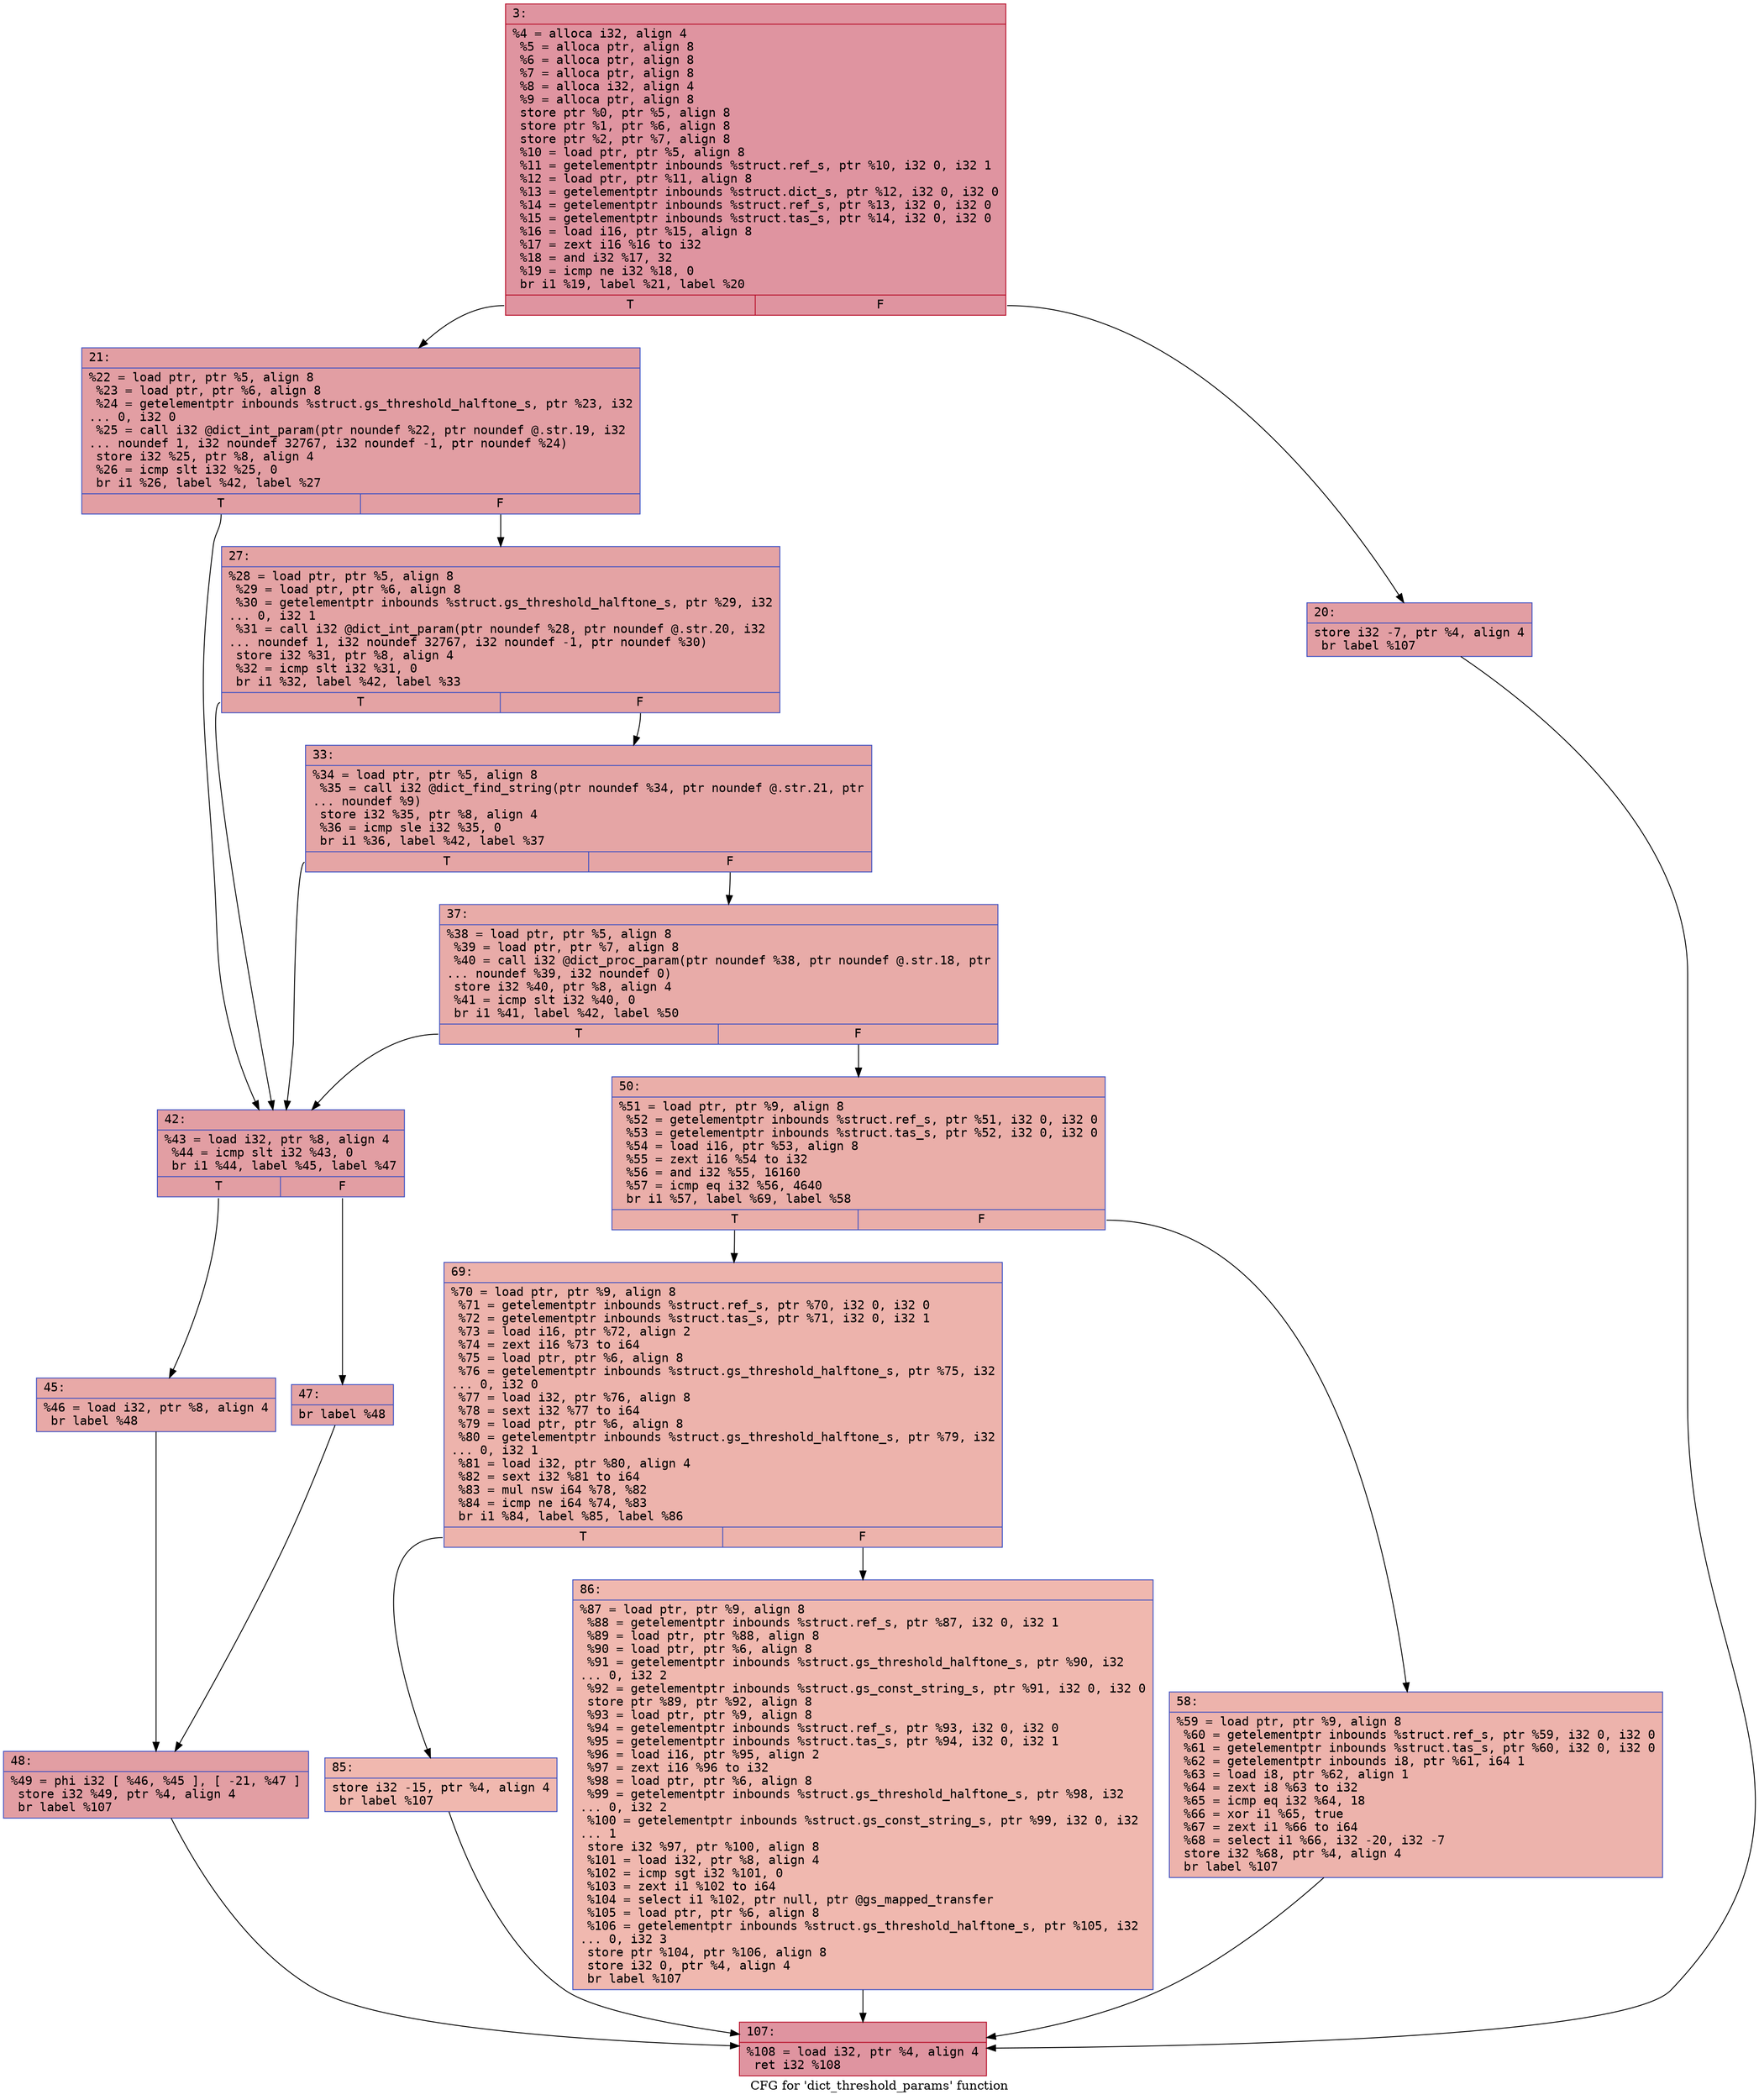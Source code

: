 digraph "CFG for 'dict_threshold_params' function" {
	label="CFG for 'dict_threshold_params' function";

	Node0x600001fe86e0 [shape=record,color="#b70d28ff", style=filled, fillcolor="#b70d2870" fontname="Courier",label="{3:\l|  %4 = alloca i32, align 4\l  %5 = alloca ptr, align 8\l  %6 = alloca ptr, align 8\l  %7 = alloca ptr, align 8\l  %8 = alloca i32, align 4\l  %9 = alloca ptr, align 8\l  store ptr %0, ptr %5, align 8\l  store ptr %1, ptr %6, align 8\l  store ptr %2, ptr %7, align 8\l  %10 = load ptr, ptr %5, align 8\l  %11 = getelementptr inbounds %struct.ref_s, ptr %10, i32 0, i32 1\l  %12 = load ptr, ptr %11, align 8\l  %13 = getelementptr inbounds %struct.dict_s, ptr %12, i32 0, i32 0\l  %14 = getelementptr inbounds %struct.ref_s, ptr %13, i32 0, i32 0\l  %15 = getelementptr inbounds %struct.tas_s, ptr %14, i32 0, i32 0\l  %16 = load i16, ptr %15, align 8\l  %17 = zext i16 %16 to i32\l  %18 = and i32 %17, 32\l  %19 = icmp ne i32 %18, 0\l  br i1 %19, label %21, label %20\l|{<s0>T|<s1>F}}"];
	Node0x600001fe86e0:s0 -> Node0x600001fe8780[tooltip="3 -> 21\nProbability 50.00%" ];
	Node0x600001fe86e0:s1 -> Node0x600001fe8730[tooltip="3 -> 20\nProbability 50.00%" ];
	Node0x600001fe8730 [shape=record,color="#3d50c3ff", style=filled, fillcolor="#be242e70" fontname="Courier",label="{20:\l|  store i32 -7, ptr %4, align 4\l  br label %107\l}"];
	Node0x600001fe8730 -> Node0x600001fe8b90[tooltip="20 -> 107\nProbability 100.00%" ];
	Node0x600001fe8780 [shape=record,color="#3d50c3ff", style=filled, fillcolor="#be242e70" fontname="Courier",label="{21:\l|  %22 = load ptr, ptr %5, align 8\l  %23 = load ptr, ptr %6, align 8\l  %24 = getelementptr inbounds %struct.gs_threshold_halftone_s, ptr %23, i32\l... 0, i32 0\l  %25 = call i32 @dict_int_param(ptr noundef %22, ptr noundef @.str.19, i32\l... noundef 1, i32 noundef 32767, i32 noundef -1, ptr noundef %24)\l  store i32 %25, ptr %8, align 4\l  %26 = icmp slt i32 %25, 0\l  br i1 %26, label %42, label %27\l|{<s0>T|<s1>F}}"];
	Node0x600001fe8780:s0 -> Node0x600001fe88c0[tooltip="21 -> 42\nProbability 37.50%" ];
	Node0x600001fe8780:s1 -> Node0x600001fe87d0[tooltip="21 -> 27\nProbability 62.50%" ];
	Node0x600001fe87d0 [shape=record,color="#3d50c3ff", style=filled, fillcolor="#c32e3170" fontname="Courier",label="{27:\l|  %28 = load ptr, ptr %5, align 8\l  %29 = load ptr, ptr %6, align 8\l  %30 = getelementptr inbounds %struct.gs_threshold_halftone_s, ptr %29, i32\l... 0, i32 1\l  %31 = call i32 @dict_int_param(ptr noundef %28, ptr noundef @.str.20, i32\l... noundef 1, i32 noundef 32767, i32 noundef -1, ptr noundef %30)\l  store i32 %31, ptr %8, align 4\l  %32 = icmp slt i32 %31, 0\l  br i1 %32, label %42, label %33\l|{<s0>T|<s1>F}}"];
	Node0x600001fe87d0:s0 -> Node0x600001fe88c0[tooltip="27 -> 42\nProbability 37.50%" ];
	Node0x600001fe87d0:s1 -> Node0x600001fe8820[tooltip="27 -> 33\nProbability 62.50%" ];
	Node0x600001fe8820 [shape=record,color="#3d50c3ff", style=filled, fillcolor="#c5333470" fontname="Courier",label="{33:\l|  %34 = load ptr, ptr %5, align 8\l  %35 = call i32 @dict_find_string(ptr noundef %34, ptr noundef @.str.21, ptr\l... noundef %9)\l  store i32 %35, ptr %8, align 4\l  %36 = icmp sle i32 %35, 0\l  br i1 %36, label %42, label %37\l|{<s0>T|<s1>F}}"];
	Node0x600001fe8820:s0 -> Node0x600001fe88c0[tooltip="33 -> 42\nProbability 50.00%" ];
	Node0x600001fe8820:s1 -> Node0x600001fe8870[tooltip="33 -> 37\nProbability 50.00%" ];
	Node0x600001fe8870 [shape=record,color="#3d50c3ff", style=filled, fillcolor="#cc403a70" fontname="Courier",label="{37:\l|  %38 = load ptr, ptr %5, align 8\l  %39 = load ptr, ptr %7, align 8\l  %40 = call i32 @dict_proc_param(ptr noundef %38, ptr noundef @.str.18, ptr\l... noundef %39, i32 noundef 0)\l  store i32 %40, ptr %8, align 4\l  %41 = icmp slt i32 %40, 0\l  br i1 %41, label %42, label %50\l|{<s0>T|<s1>F}}"];
	Node0x600001fe8870:s0 -> Node0x600001fe88c0[tooltip="37 -> 42\nProbability 37.50%" ];
	Node0x600001fe8870:s1 -> Node0x600001fe8a00[tooltip="37 -> 50\nProbability 62.50%" ];
	Node0x600001fe88c0 [shape=record,color="#3d50c3ff", style=filled, fillcolor="#be242e70" fontname="Courier",label="{42:\l|  %43 = load i32, ptr %8, align 4\l  %44 = icmp slt i32 %43, 0\l  br i1 %44, label %45, label %47\l|{<s0>T|<s1>F}}"];
	Node0x600001fe88c0:s0 -> Node0x600001fe8910[tooltip="42 -> 45\nProbability 37.50%" ];
	Node0x600001fe88c0:s1 -> Node0x600001fe8960[tooltip="42 -> 47\nProbability 62.50%" ];
	Node0x600001fe8910 [shape=record,color="#3d50c3ff", style=filled, fillcolor="#ca3b3770" fontname="Courier",label="{45:\l|  %46 = load i32, ptr %8, align 4\l  br label %48\l}"];
	Node0x600001fe8910 -> Node0x600001fe89b0[tooltip="45 -> 48\nProbability 100.00%" ];
	Node0x600001fe8960 [shape=record,color="#3d50c3ff", style=filled, fillcolor="#c32e3170" fontname="Courier",label="{47:\l|  br label %48\l}"];
	Node0x600001fe8960 -> Node0x600001fe89b0[tooltip="47 -> 48\nProbability 100.00%" ];
	Node0x600001fe89b0 [shape=record,color="#3d50c3ff", style=filled, fillcolor="#be242e70" fontname="Courier",label="{48:\l|  %49 = phi i32 [ %46, %45 ], [ -21, %47 ]\l  store i32 %49, ptr %4, align 4\l  br label %107\l}"];
	Node0x600001fe89b0 -> Node0x600001fe8b90[tooltip="48 -> 107\nProbability 100.00%" ];
	Node0x600001fe8a00 [shape=record,color="#3d50c3ff", style=filled, fillcolor="#d0473d70" fontname="Courier",label="{50:\l|  %51 = load ptr, ptr %9, align 8\l  %52 = getelementptr inbounds %struct.ref_s, ptr %51, i32 0, i32 0\l  %53 = getelementptr inbounds %struct.tas_s, ptr %52, i32 0, i32 0\l  %54 = load i16, ptr %53, align 8\l  %55 = zext i16 %54 to i32\l  %56 = and i32 %55, 16160\l  %57 = icmp eq i32 %56, 4640\l  br i1 %57, label %69, label %58\l|{<s0>T|<s1>F}}"];
	Node0x600001fe8a00:s0 -> Node0x600001fe8aa0[tooltip="50 -> 69\nProbability 50.00%" ];
	Node0x600001fe8a00:s1 -> Node0x600001fe8a50[tooltip="50 -> 58\nProbability 50.00%" ];
	Node0x600001fe8a50 [shape=record,color="#3d50c3ff", style=filled, fillcolor="#d6524470" fontname="Courier",label="{58:\l|  %59 = load ptr, ptr %9, align 8\l  %60 = getelementptr inbounds %struct.ref_s, ptr %59, i32 0, i32 0\l  %61 = getelementptr inbounds %struct.tas_s, ptr %60, i32 0, i32 0\l  %62 = getelementptr inbounds i8, ptr %61, i64 1\l  %63 = load i8, ptr %62, align 1\l  %64 = zext i8 %63 to i32\l  %65 = icmp eq i32 %64, 18\l  %66 = xor i1 %65, true\l  %67 = zext i1 %66 to i64\l  %68 = select i1 %66, i32 -20, i32 -7\l  store i32 %68, ptr %4, align 4\l  br label %107\l}"];
	Node0x600001fe8a50 -> Node0x600001fe8b90[tooltip="58 -> 107\nProbability 100.00%" ];
	Node0x600001fe8aa0 [shape=record,color="#3d50c3ff", style=filled, fillcolor="#d6524470" fontname="Courier",label="{69:\l|  %70 = load ptr, ptr %9, align 8\l  %71 = getelementptr inbounds %struct.ref_s, ptr %70, i32 0, i32 0\l  %72 = getelementptr inbounds %struct.tas_s, ptr %71, i32 0, i32 1\l  %73 = load i16, ptr %72, align 2\l  %74 = zext i16 %73 to i64\l  %75 = load ptr, ptr %6, align 8\l  %76 = getelementptr inbounds %struct.gs_threshold_halftone_s, ptr %75, i32\l... 0, i32 0\l  %77 = load i32, ptr %76, align 8\l  %78 = sext i32 %77 to i64\l  %79 = load ptr, ptr %6, align 8\l  %80 = getelementptr inbounds %struct.gs_threshold_halftone_s, ptr %79, i32\l... 0, i32 1\l  %81 = load i32, ptr %80, align 4\l  %82 = sext i32 %81 to i64\l  %83 = mul nsw i64 %78, %82\l  %84 = icmp ne i64 %74, %83\l  br i1 %84, label %85, label %86\l|{<s0>T|<s1>F}}"];
	Node0x600001fe8aa0:s0 -> Node0x600001fe8af0[tooltip="69 -> 85\nProbability 50.00%" ];
	Node0x600001fe8aa0:s1 -> Node0x600001fe8b40[tooltip="69 -> 86\nProbability 50.00%" ];
	Node0x600001fe8af0 [shape=record,color="#3d50c3ff", style=filled, fillcolor="#dc5d4a70" fontname="Courier",label="{85:\l|  store i32 -15, ptr %4, align 4\l  br label %107\l}"];
	Node0x600001fe8af0 -> Node0x600001fe8b90[tooltip="85 -> 107\nProbability 100.00%" ];
	Node0x600001fe8b40 [shape=record,color="#3d50c3ff", style=filled, fillcolor="#dc5d4a70" fontname="Courier",label="{86:\l|  %87 = load ptr, ptr %9, align 8\l  %88 = getelementptr inbounds %struct.ref_s, ptr %87, i32 0, i32 1\l  %89 = load ptr, ptr %88, align 8\l  %90 = load ptr, ptr %6, align 8\l  %91 = getelementptr inbounds %struct.gs_threshold_halftone_s, ptr %90, i32\l... 0, i32 2\l  %92 = getelementptr inbounds %struct.gs_const_string_s, ptr %91, i32 0, i32 0\l  store ptr %89, ptr %92, align 8\l  %93 = load ptr, ptr %9, align 8\l  %94 = getelementptr inbounds %struct.ref_s, ptr %93, i32 0, i32 0\l  %95 = getelementptr inbounds %struct.tas_s, ptr %94, i32 0, i32 1\l  %96 = load i16, ptr %95, align 2\l  %97 = zext i16 %96 to i32\l  %98 = load ptr, ptr %6, align 8\l  %99 = getelementptr inbounds %struct.gs_threshold_halftone_s, ptr %98, i32\l... 0, i32 2\l  %100 = getelementptr inbounds %struct.gs_const_string_s, ptr %99, i32 0, i32\l... 1\l  store i32 %97, ptr %100, align 8\l  %101 = load i32, ptr %8, align 4\l  %102 = icmp sgt i32 %101, 0\l  %103 = zext i1 %102 to i64\l  %104 = select i1 %102, ptr null, ptr @gs_mapped_transfer\l  %105 = load ptr, ptr %6, align 8\l  %106 = getelementptr inbounds %struct.gs_threshold_halftone_s, ptr %105, i32\l... 0, i32 3\l  store ptr %104, ptr %106, align 8\l  store i32 0, ptr %4, align 4\l  br label %107\l}"];
	Node0x600001fe8b40 -> Node0x600001fe8b90[tooltip="86 -> 107\nProbability 100.00%" ];
	Node0x600001fe8b90 [shape=record,color="#b70d28ff", style=filled, fillcolor="#b70d2870" fontname="Courier",label="{107:\l|  %108 = load i32, ptr %4, align 4\l  ret i32 %108\l}"];
}
